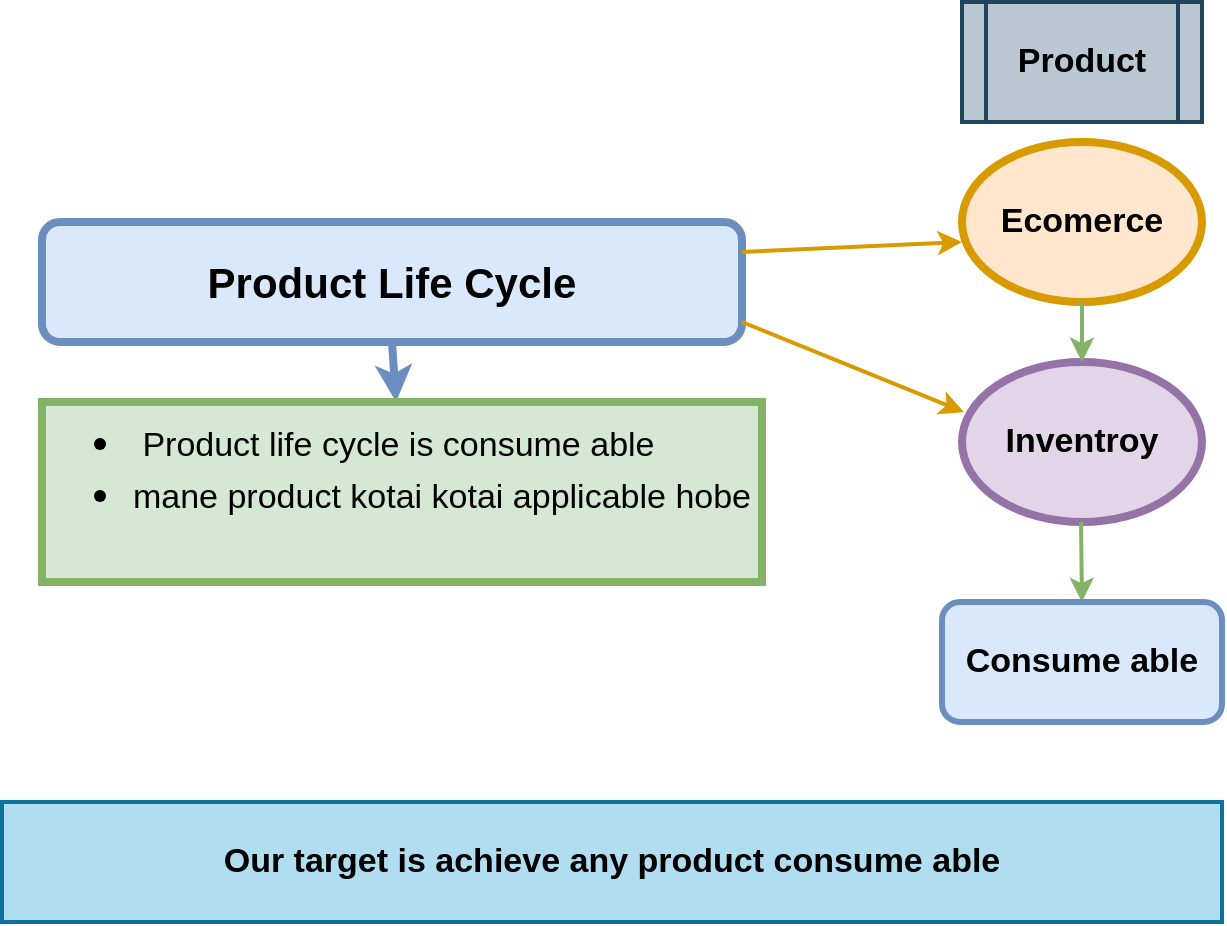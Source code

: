 <mxfile version="15.6.2" type="github" pages="2">
  <diagram id="yt76_bcJkmnAl7NNn21-" name="Page-1">
    <mxGraphModel dx="934" dy="2593" grid="1" gridSize="10" guides="1" tooltips="1" connect="1" arrows="1" fold="1" page="1" pageScale="1" pageWidth="850" pageHeight="1100" math="0" shadow="0">
      <root>
        <mxCell id="0" />
        <mxCell id="1" parent="0" />
        <mxCell id="8ZkoKAFqIA9M4nE9LBip-5" value="&lt;font style=&quot;font-size: 21px&quot;&gt;Product Life Cycle&lt;/font&gt;" style="rounded=1;whiteSpace=wrap;html=1;strokeWidth=4;fontStyle=1;fillColor=#dae8fc;strokeColor=#6c8ebf;" vertex="1" parent="1">
          <mxGeometry x="160" y="-1070" width="350" height="60" as="geometry" />
        </mxCell>
        <mxCell id="8ZkoKAFqIA9M4nE9LBip-6" value="" style="endArrow=classic;html=1;rounded=0;fontSize=21;exitX=0.5;exitY=1;exitDx=0;exitDy=0;strokeWidth=4;fillColor=#dae8fc;strokeColor=#6c8ebf;" edge="1" parent="1" source="8ZkoKAFqIA9M4nE9LBip-5" target="8ZkoKAFqIA9M4nE9LBip-7">
          <mxGeometry width="50" height="50" relative="1" as="geometry">
            <mxPoint x="322.15" y="-1011.02" as="sourcePoint" />
            <mxPoint x="322" y="-940" as="targetPoint" />
          </mxGeometry>
        </mxCell>
        <mxCell id="8ZkoKAFqIA9M4nE9LBip-7" value="&lt;div style=&quot;text-align: left&quot;&gt;&lt;ul&gt;&lt;li&gt;&lt;span style=&quot;font-size: 17px&quot;&gt;&amp;nbsp;Product life cycle is consume able&lt;/span&gt;&lt;/li&gt;&lt;li&gt;&lt;span style=&quot;font-size: 17px&quot;&gt;mane product kotai kotai applicable hobe&lt;br&gt;&lt;/span&gt;&lt;/li&gt;&lt;/ul&gt;&lt;/div&gt;&lt;font style=&quot;font-size: 17px&quot;&gt;&lt;br&gt;&lt;/font&gt;" style="rounded=0;whiteSpace=wrap;html=1;fontSize=21;strokeWidth=4;fillColor=#d5e8d4;strokeColor=#82b366;" vertex="1" parent="1">
          <mxGeometry x="160" y="-980" width="360" height="90" as="geometry" />
        </mxCell>
        <mxCell id="8ZkoKAFqIA9M4nE9LBip-8" value="&lt;b&gt;Ecomerce&lt;/b&gt;" style="ellipse;whiteSpace=wrap;html=1;fontSize=17;strokeWidth=4;fillColor=#ffe6cc;strokeColor=#d79b00;" vertex="1" parent="1">
          <mxGeometry x="620" y="-1110" width="120" height="80" as="geometry" />
        </mxCell>
        <mxCell id="8ZkoKAFqIA9M4nE9LBip-9" value="" style="endArrow=classic;html=1;rounded=0;fontSize=17;strokeWidth=2;fillColor=#ffe6cc;strokeColor=#d79b00;exitX=1;exitY=0.25;exitDx=0;exitDy=0;" edge="1" parent="1" source="8ZkoKAFqIA9M4nE9LBip-5">
          <mxGeometry width="50" height="50" relative="1" as="geometry">
            <mxPoint x="510" y="-1070" as="sourcePoint" />
            <mxPoint x="620" y="-1060" as="targetPoint" />
          </mxGeometry>
        </mxCell>
        <mxCell id="8ZkoKAFqIA9M4nE9LBip-10" value="" style="endArrow=classic;html=1;rounded=0;fontSize=17;strokeWidth=2;fillColor=#ffe6cc;strokeColor=#d79b00;entryX=0.008;entryY=0.313;entryDx=0;entryDy=0;entryPerimeter=0;" edge="1" parent="1" target="8ZkoKAFqIA9M4nE9LBip-11">
          <mxGeometry width="50" height="50" relative="1" as="geometry">
            <mxPoint x="510" y="-1020" as="sourcePoint" />
            <mxPoint x="600" y="-1010" as="targetPoint" />
          </mxGeometry>
        </mxCell>
        <mxCell id="8ZkoKAFqIA9M4nE9LBip-11" value="&lt;b&gt;Inventroy&lt;/b&gt;" style="ellipse;whiteSpace=wrap;html=1;fontSize=17;strokeWidth=4;fillColor=#e1d5e7;strokeColor=#9673a6;" vertex="1" parent="1">
          <mxGeometry x="620" y="-1000" width="120" height="80" as="geometry" />
        </mxCell>
        <mxCell id="8ZkoKAFqIA9M4nE9LBip-12" value="" style="endArrow=classic;html=1;rounded=0;fontSize=17;strokeWidth=2;exitX=0.5;exitY=1;exitDx=0;exitDy=0;entryX=0.5;entryY=0;entryDx=0;entryDy=0;fillColor=#d5e8d4;strokeColor=#82b366;" edge="1" parent="1" source="8ZkoKAFqIA9M4nE9LBip-8" target="8ZkoKAFqIA9M4nE9LBip-11">
          <mxGeometry width="50" height="50" relative="1" as="geometry">
            <mxPoint x="700" y="-1000" as="sourcePoint" />
            <mxPoint x="750" y="-1050" as="targetPoint" />
          </mxGeometry>
        </mxCell>
        <mxCell id="8ZkoKAFqIA9M4nE9LBip-13" value="" style="endArrow=classic;html=1;rounded=0;fontSize=17;strokeWidth=2;exitX=0.5;exitY=1;exitDx=0;exitDy=0;fillColor=#d5e8d4;strokeColor=#82b366;" edge="1" parent="1">
          <mxGeometry width="50" height="50" relative="1" as="geometry">
            <mxPoint x="679.5" y="-920" as="sourcePoint" />
            <mxPoint x="680" y="-880" as="targetPoint" />
          </mxGeometry>
        </mxCell>
        <mxCell id="8ZkoKAFqIA9M4nE9LBip-14" value="&lt;b&gt;Consume able&lt;/b&gt;" style="rounded=1;whiteSpace=wrap;html=1;fontSize=17;strokeWidth=3;fillColor=#dae8fc;strokeColor=#6c8ebf;" vertex="1" parent="1">
          <mxGeometry x="610" y="-880" width="140" height="60" as="geometry" />
        </mxCell>
        <mxCell id="8ZkoKAFqIA9M4nE9LBip-15" value="&lt;b&gt;Product&lt;/b&gt;" style="shape=process;whiteSpace=wrap;html=1;backgroundOutline=1;fontSize=17;strokeWidth=2;fillColor=#bac8d3;strokeColor=#23445d;" vertex="1" parent="1">
          <mxGeometry x="620" y="-1180" width="120" height="60" as="geometry" />
        </mxCell>
        <mxCell id="x1McHQmoWHt1Qu0Ffris-1" value="&lt;b&gt;Our target is achieve any product consume able&lt;/b&gt;" style="rounded=0;whiteSpace=wrap;html=1;fontSize=17;strokeWidth=2;fillColor=#b1ddf0;strokeColor=#10739e;" vertex="1" parent="1">
          <mxGeometry x="140" y="-780" width="610" height="60" as="geometry" />
        </mxCell>
      </root>
    </mxGraphModel>
  </diagram>
  <diagram id="wUXuVK7lzeDzBUgEKoNh" name="Page-2">
    <mxGraphModel dx="934" dy="393" grid="1" gridSize="10" guides="1" tooltips="1" connect="1" arrows="1" fold="1" page="1" pageScale="1" pageWidth="850" pageHeight="1100" math="0" shadow="0">
      <root>
        <mxCell id="37hczFDKBGqgZMmw7hRU-0" />
        <mxCell id="37hczFDKBGqgZMmw7hRU-1" parent="37hczFDKBGqgZMmw7hRU-0" />
        <mxCell id="23XzPQEsiqmdK9bYlkSw-0" value="&lt;b&gt;A Part of Consume able any Product , Our Target is find out the data consume able to create a Ecommerce&amp;nbsp;Application&lt;/b&gt;" style="shape=process;whiteSpace=wrap;html=1;backgroundOutline=1;fontSize=17;strokeWidth=2;fillColor=#b0e3e6;strokeColor=#0e8088;" vertex="1" parent="37hczFDKBGqgZMmw7hRU-1">
          <mxGeometry x="10" y="10" width="1230" height="60" as="geometry" />
        </mxCell>
        <mxCell id="23XzPQEsiqmdK9bYlkSw-1" value="" style="verticalAlign=top;verticalLabelPosition=bottom;labelPosition=center;align=center;html=1;outlineConnect=0;fillColor=#fad7ac;strokeColor=#b46504;gradientDirection=north;strokeWidth=2;shape=mxgraph.networks.pc;fontSize=17;" vertex="1" parent="37hczFDKBGqgZMmw7hRU-1">
          <mxGeometry x="250" y="342" width="100" height="70" as="geometry" />
        </mxCell>
        <mxCell id="23XzPQEsiqmdK9bYlkSw-2" value="" style="verticalAlign=top;verticalLabelPosition=bottom;labelPosition=center;align=center;html=1;outlineConnect=0;fillColor=#b1ddf0;strokeColor=#10739e;gradientDirection=north;strokeWidth=2;shape=mxgraph.networks.pc;fontSize=17;" vertex="1" parent="37hczFDKBGqgZMmw7hRU-1">
          <mxGeometry x="520" y="342" width="100" height="70" as="geometry" />
        </mxCell>
        <mxCell id="23XzPQEsiqmdK9bYlkSw-3" value="" style="verticalLabelPosition=bottom;verticalAlign=top;html=1;shadow=0;dashed=0;strokeWidth=1;shape=mxgraph.android.phone2;strokeColor=#0e8088;fontSize=17;fillColor=#b0e3e6;" vertex="1" parent="37hczFDKBGqgZMmw7hRU-1">
          <mxGeometry x="250" y="521" width="90" height="140" as="geometry" />
        </mxCell>
        <mxCell id="23XzPQEsiqmdK9bYlkSw-4" value="" style="verticalLabelPosition=bottom;verticalAlign=top;html=1;shadow=0;dashed=0;strokeWidth=1;shape=mxgraph.android.phone2;strokeColor=#ae4132;fontSize=17;fillColor=#fad9d5;" vertex="1" parent="37hczFDKBGqgZMmw7hRU-1">
          <mxGeometry x="530" y="521" width="90" height="140" as="geometry" />
        </mxCell>
        <mxCell id="23XzPQEsiqmdK9bYlkSw-5" value="" style="verticalLabelPosition=bottom;verticalAlign=top;html=1;shadow=0;dashed=0;strokeWidth=1;shape=mxgraph.android.phone2;strokeColor=#56517e;fontSize=17;fillColor=#d0cee2;" vertex="1" parent="37hczFDKBGqgZMmw7hRU-1">
          <mxGeometry x="390" y="643" width="90" height="140" as="geometry" />
        </mxCell>
        <mxCell id="23XzPQEsiqmdK9bYlkSw-6" value="&lt;font style=&quot;font-size: 13px&quot;&gt;&lt;b&gt;Desktop Application&lt;/b&gt;&lt;/font&gt;" style="whiteSpace=wrap;html=1;fontSize=17;strokeWidth=2;strokeColor=none;" vertex="1" parent="37hczFDKBGqgZMmw7hRU-1">
          <mxGeometry x="240" y="270" width="140" height="60" as="geometry" />
        </mxCell>
        <mxCell id="23XzPQEsiqmdK9bYlkSw-7" value="&lt;font style=&quot;font-size: 13px&quot;&gt;&lt;b&gt;Web Application&lt;/b&gt;&lt;/font&gt;" style="whiteSpace=wrap;html=1;fontSize=17;strokeWidth=2;strokeColor=none;" vertex="1" parent="37hczFDKBGqgZMmw7hRU-1">
          <mxGeometry x="505" y="270" width="140" height="60" as="geometry" />
        </mxCell>
        <mxCell id="23XzPQEsiqmdK9bYlkSw-8" value="&lt;font style=&quot;font-size: 13px&quot;&gt;&lt;b&gt;Android Application&lt;/b&gt;&lt;/font&gt;" style="whiteSpace=wrap;html=1;fontSize=17;strokeWidth=2;strokeColor=none;" vertex="1" parent="37hczFDKBGqgZMmw7hRU-1">
          <mxGeometry x="230" y="440" width="140" height="60" as="geometry" />
        </mxCell>
        <mxCell id="23XzPQEsiqmdK9bYlkSw-9" value="&lt;font style=&quot;font-size: 13px&quot;&gt;&lt;b&gt;IOS Application&lt;/b&gt;&lt;/font&gt;" style="whiteSpace=wrap;html=1;fontSize=17;strokeWidth=2;strokeColor=none;" vertex="1" parent="37hczFDKBGqgZMmw7hRU-1">
          <mxGeometry x="510" y="440" width="140" height="60" as="geometry" />
        </mxCell>
        <mxCell id="23XzPQEsiqmdK9bYlkSw-10" value="&lt;span style=&quot;font-size: 13px&quot;&gt;&lt;b&gt;Mobile Browser Means Responsive&lt;/b&gt;&lt;/span&gt;" style="whiteSpace=wrap;html=1;fontSize=17;strokeWidth=2;strokeColor=none;" vertex="1" parent="37hczFDKBGqgZMmw7hRU-1">
          <mxGeometry x="370" y="560" width="140" height="60" as="geometry" />
        </mxCell>
        <mxCell id="23XzPQEsiqmdK9bYlkSw-13" style="edgeStyle=orthogonalEdgeStyle;rounded=0;orthogonalLoop=1;jettySize=auto;html=1;fontSize=14;strokeWidth=3;fillColor=#f8cecc;strokeColor=#b85450;" edge="1" parent="37hczFDKBGqgZMmw7hRU-1" source="23XzPQEsiqmdK9bYlkSw-11">
          <mxGeometry relative="1" as="geometry">
            <mxPoint x="440" y="980" as="targetPoint" />
          </mxGeometry>
        </mxCell>
        <mxCell id="23XzPQEsiqmdK9bYlkSw-11" value="&lt;ul style=&quot;font-size: 14px&quot;&gt;&lt;li&gt;&amp;nbsp;We choose our consume able platform is desktop , web, android, ios, mobile&amp;nbsp; browser means response for ecommerce project&lt;/li&gt;&lt;/ul&gt;" style="rounded=0;whiteSpace=wrap;html=1;fontSize=13;strokeWidth=2;align=left;fillColor=#dae8fc;gradientColor=#7ea6e0;strokeColor=#6c8ebf;" vertex="1" parent="37hczFDKBGqgZMmw7hRU-1">
          <mxGeometry x="295" y="820" width="290" height="90" as="geometry" />
        </mxCell>
        <mxCell id="23XzPQEsiqmdK9bYlkSw-14" value="&lt;ul&gt;&lt;li&gt;After decide our target&lt;/li&gt;&lt;li&gt;Now decide your preferable platform to make these type application&lt;br&gt;&lt;/li&gt;&lt;li&gt;Stack stand for choose the preferable platform for any project&lt;/li&gt;&lt;/ul&gt;" style="rounded=0;whiteSpace=wrap;html=1;fontSize=14;strokeWidth=2;align=left;fillColor=#d5e8d4;gradientColor=#97d077;strokeColor=#82b366;" vertex="1" parent="37hczFDKBGqgZMmw7hRU-1">
          <mxGeometry x="295" y="978" width="290" height="102" as="geometry" />
        </mxCell>
        <mxCell id="23XzPQEsiqmdK9bYlkSw-15" value="&amp;nbsp; &amp;nbsp; &lt;b&gt;Consume able is the Which platform based our project mane amader project kotai kotai applicable hobe&lt;/b&gt;&lt;br&gt;&lt;ol&gt;&lt;li&gt;Desktop Application With responsive or not&amp;nbsp;&lt;/li&gt;&lt;li&gt;Web Application&lt;/li&gt;&lt;li&gt;Mobile Application&lt;/li&gt;&lt;/ol&gt;&lt;div&gt;&lt;ul&gt;&lt;li&gt;If we want to create any blog then our consume able is Desktop&lt;/li&gt;&lt;li&gt;If we want to create any Ecommerce then our consume able is&amp;nbsp;&lt;/li&gt;&lt;li&gt;Desktop, Web Application &amp;amp; Mobile Application&lt;/li&gt;&lt;/ul&gt;&lt;br&gt;&lt;/div&gt;" style="rounded=0;whiteSpace=wrap;html=1;fontSize=14;strokeWidth=2;align=left;fillColor=#d5e8d4;strokeColor=#82b366;" vertex="1" parent="37hczFDKBGqgZMmw7hRU-1">
          <mxGeometry x="250" y="80" width="450" height="200" as="geometry" />
        </mxCell>
        <mxCell id="23XzPQEsiqmdK9bYlkSw-16" value="Charges For creating project Different platform" style="swimlane;fontSize=14;strokeWidth=2;align=left;fillColor=#f8cecc;strokeColor=#b85450;startSize=23;" vertex="1" parent="37hczFDKBGqgZMmw7hRU-1">
          <mxGeometry x="265" y="1140" width="350" height="250" as="geometry">
            <mxRectangle x="265" y="1140" width="350" height="23" as="alternateBounds" />
          </mxGeometry>
        </mxCell>
        <mxCell id="23XzPQEsiqmdK9bYlkSw-17" value="&lt;b&gt;Web Application&amp;nbsp; =&amp;gt;&lt;/b&gt; &lt;b&gt;20,000&lt;/b&gt;" style="text;html=1;align=center;verticalAlign=middle;resizable=0;points=[];autosize=1;strokeColor=none;fillColor=none;fontSize=14;" vertex="1" parent="23XzPQEsiqmdK9bYlkSw-16">
          <mxGeometry x="20" y="40" width="200" height="20" as="geometry" />
        </mxCell>
        <mxCell id="23XzPQEsiqmdK9bYlkSw-18" value="&lt;b&gt;IOS Application&amp;nbsp; =&amp;gt;&lt;/b&gt; &lt;b&gt;1,10,000&lt;/b&gt;" style="text;html=1;align=center;verticalAlign=middle;resizable=0;points=[];autosize=1;strokeColor=none;fillColor=none;fontSize=14;" vertex="1" parent="23XzPQEsiqmdK9bYlkSw-16">
          <mxGeometry x="20" y="70" width="200" height="20" as="geometry" />
        </mxCell>
        <mxCell id="23XzPQEsiqmdK9bYlkSw-19" value="&lt;b&gt;Android Application&amp;nbsp; =&amp;gt;&lt;/b&gt;&amp;nbsp;&lt;b&gt;60,000&lt;/b&gt;" style="text;html=1;align=center;verticalAlign=middle;resizable=0;points=[];autosize=1;strokeColor=none;fillColor=none;fontSize=14;" vertex="1" parent="23XzPQEsiqmdK9bYlkSw-16">
          <mxGeometry x="20" y="100" width="220" height="20" as="geometry" />
        </mxCell>
        <mxCell id="23XzPQEsiqmdK9bYlkSw-20" value="&lt;b&gt;Server Coast&amp;nbsp; =&amp;gt;&lt;/b&gt;&amp;nbsp;2&lt;b&gt;0,000&lt;/b&gt;" style="text;html=1;align=center;verticalAlign=middle;resizable=0;points=[];autosize=1;strokeColor=none;fillColor=none;fontSize=14;" vertex="1" parent="23XzPQEsiqmdK9bYlkSw-16">
          <mxGeometry x="45" y="130" width="170" height="20" as="geometry" />
        </mxCell>
        <mxCell id="23XzPQEsiqmdK9bYlkSw-23" value="&lt;b&gt;Company Coast&amp;nbsp; =&amp;gt;&lt;/b&gt;&amp;nbsp; &amp;nbsp;5&lt;b&gt;0,000&lt;/b&gt;" style="text;html=1;align=center;verticalAlign=middle;resizable=0;points=[];autosize=1;strokeColor=none;fillColor=none;fontSize=14;" vertex="1" parent="23XzPQEsiqmdK9bYlkSw-16">
          <mxGeometry x="30" y="160" width="200" height="20" as="geometry" />
        </mxCell>
        <mxCell id="23XzPQEsiqmdK9bYlkSw-24" value="&lt;b&gt;Total&amp;nbsp; =&amp;gt;&lt;/b&gt;&amp;nbsp; &amp;nbsp;2, 6&lt;b&gt;0,000&lt;/b&gt;" style="text;html=1;align=center;verticalAlign=middle;resizable=0;points=[];autosize=1;strokeColor=none;fillColor=none;fontSize=14;" vertex="1" parent="23XzPQEsiqmdK9bYlkSw-16">
          <mxGeometry x="50" y="190" width="140" height="20" as="geometry" />
        </mxCell>
        <mxCell id="23XzPQEsiqmdK9bYlkSw-32" value="&lt;b&gt;These amount is so large and make to long time&lt;/b&gt;" style="text;html=1;align=center;verticalAlign=middle;resizable=0;points=[];autosize=1;strokeColor=none;fillColor=none;fontSize=12;" vertex="1" parent="23XzPQEsiqmdK9bYlkSw-16">
          <mxGeometry x="15" y="220" width="290" height="20" as="geometry" />
        </mxCell>
        <mxCell id="23XzPQEsiqmdK9bYlkSw-25" value="&lt;div style=&quot;font-size: 13px;&quot;&gt;&lt;b style=&quot;font-size: 13px;&quot;&gt;Consumable Means Project kotai kotai applicable hobe&lt;/b&gt;&lt;/div&gt;" style="ellipse;whiteSpace=wrap;html=1;fontSize=13;strokeWidth=2;align=center;fillColor=#dae8fc;gradientColor=#7ea6e0;strokeColor=#6c8ebf;" vertex="1" parent="37hczFDKBGqgZMmw7hRU-1">
          <mxGeometry x="370" y="390" width="150" height="90" as="geometry" />
        </mxCell>
        <mxCell id="23XzPQEsiqmdK9bYlkSw-26" value="" style="endArrow=classic;html=1;rounded=0;fontSize=12;strokeWidth=1;" edge="1" parent="37hczFDKBGqgZMmw7hRU-1" target="23XzPQEsiqmdK9bYlkSw-25">
          <mxGeometry width="50" height="50" relative="1" as="geometry">
            <mxPoint x="350" y="380" as="sourcePoint" />
            <mxPoint x="400" y="330" as="targetPoint" />
          </mxGeometry>
        </mxCell>
        <mxCell id="23XzPQEsiqmdK9bYlkSw-27" value="" style="endArrow=classic;html=1;rounded=0;fontSize=12;strokeWidth=1;exitX=0;exitY=0.364;exitDx=0;exitDy=0;exitPerimeter=0;" edge="1" parent="37hczFDKBGqgZMmw7hRU-1" source="23XzPQEsiqmdK9bYlkSw-2" target="23XzPQEsiqmdK9bYlkSw-25">
          <mxGeometry width="50" height="50" relative="1" as="geometry">
            <mxPoint x="490" y="367.51" as="sourcePoint" />
            <mxPoint x="541.443" y="400.0" as="targetPoint" />
          </mxGeometry>
        </mxCell>
        <mxCell id="23XzPQEsiqmdK9bYlkSw-28" value="" style="endArrow=classic;html=1;rounded=0;fontSize=12;strokeWidth=1;" edge="1" parent="37hczFDKBGqgZMmw7hRU-1" target="23XzPQEsiqmdK9bYlkSw-25">
          <mxGeometry width="50" height="50" relative="1" as="geometry">
            <mxPoint x="333.56" y="521" as="sourcePoint" />
            <mxPoint x="385.003" y="553.49" as="targetPoint" />
          </mxGeometry>
        </mxCell>
        <mxCell id="23XzPQEsiqmdK9bYlkSw-29" value="" style="endArrow=classic;html=1;rounded=0;fontSize=12;strokeWidth=1;" edge="1" parent="37hczFDKBGqgZMmw7hRU-1" target="23XzPQEsiqmdK9bYlkSw-25">
          <mxGeometry width="50" height="50" relative="1" as="geometry">
            <mxPoint x="530" y="520" as="sourcePoint" />
            <mxPoint x="520.003" y="582.49" as="targetPoint" />
          </mxGeometry>
        </mxCell>
        <mxCell id="23XzPQEsiqmdK9bYlkSw-30" value="" style="endArrow=classic;html=1;rounded=0;fontSize=12;strokeWidth=1;entryX=0.5;entryY=1;entryDx=0;entryDy=0;" edge="1" parent="37hczFDKBGqgZMmw7hRU-1" target="23XzPQEsiqmdK9bYlkSw-25">
          <mxGeometry width="50" height="50" relative="1" as="geometry">
            <mxPoint x="440" y="640" as="sourcePoint" />
            <mxPoint x="441" y="500" as="targetPoint" />
          </mxGeometry>
        </mxCell>
        <mxCell id="23XzPQEsiqmdK9bYlkSw-31" value="&lt;b&gt;&lt;font style=&quot;font-size: 20px&quot;&gt;Now We create the project two type platform to reduce coast and time&lt;/font&gt;&lt;/b&gt;" style="shape=process;whiteSpace=wrap;html=1;backgroundOutline=1;fontSize=12;strokeWidth=2;align=center;fillColor=#e6d0de;gradientColor=#d5739d;strokeColor=#996185;" vertex="1" parent="37hczFDKBGqgZMmw7hRU-1">
          <mxGeometry x="40" y="1450" width="890" height="60" as="geometry" />
        </mxCell>
        <mxCell id="vULKzWvLirWww_7RFDkt-0" value="Backend" style="rhombus;whiteSpace=wrap;html=1;fontSize=20;strokeWidth=2;align=center;fillColor=#fff2cc;gradientColor=#ffd966;strokeColor=#d6b656;" vertex="1" parent="37hczFDKBGqgZMmw7hRU-1">
          <mxGeometry x="540" y="1695" width="125" height="120" as="geometry" />
        </mxCell>
        <mxCell id="vULKzWvLirWww_7RFDkt-1" value="Frontend" style="shape=parallelogram;perimeter=parallelogramPerimeter;whiteSpace=wrap;html=1;fixedSize=1;fontSize=20;strokeWidth=2;align=center;fillColor=#d5e8d4;gradientColor=#97d077;strokeColor=#82b366;" vertex="1" parent="37hczFDKBGqgZMmw7hRU-1">
          <mxGeometry x="150" y="1720" width="150" height="70" as="geometry" />
        </mxCell>
        <mxCell id="vULKzWvLirWww_7RFDkt-2" value="Nextjs, PWA" style="rounded=1;whiteSpace=wrap;html=1;fontSize=20;strokeWidth=2;align=center;fillColor=#dae8fc;gradientColor=#7ea6e0;strokeColor=#6c8ebf;" vertex="1" parent="37hczFDKBGqgZMmw7hRU-1">
          <mxGeometry x="165" y="1590" width="165" height="60" as="geometry" />
        </mxCell>
        <mxCell id="vULKzWvLirWww_7RFDkt-3" value="Nextjs, Flutter" style="rounded=1;whiteSpace=wrap;html=1;fontSize=20;strokeWidth=2;align=center;fillColor=#dae8fc;gradientColor=#7ea6e0;strokeColor=#6c8ebf;" vertex="1" parent="37hczFDKBGqgZMmw7hRU-1">
          <mxGeometry x="160" y="1860" width="165" height="60" as="geometry" />
        </mxCell>
        <mxCell id="vULKzWvLirWww_7RFDkt-4" value="Nodejs" style="rounded=1;whiteSpace=wrap;html=1;fontSize=20;strokeWidth=2;align=center;fillColor=#f8cecc;gradientColor=#ea6b66;strokeColor=#b85450;" vertex="1" parent="37hczFDKBGqgZMmw7hRU-1">
          <mxGeometry x="530" y="1570" width="165" height="60" as="geometry" />
        </mxCell>
        <mxCell id="vULKzWvLirWww_7RFDkt-5" value="" style="endArrow=classic;html=1;rounded=0;fontSize=20;strokeWidth=2;exitX=0.607;exitY=-0.057;exitDx=0;exitDy=0;exitPerimeter=0;fillColor=#f8cecc;gradientColor=#ea6b66;strokeColor=#b85450;" edge="1" parent="37hczFDKBGqgZMmw7hRU-1" source="vULKzWvLirWww_7RFDkt-1">
          <mxGeometry width="50" height="50" relative="1" as="geometry">
            <mxPoint x="240" y="1710" as="sourcePoint" />
            <mxPoint x="240" y="1650" as="targetPoint" />
          </mxGeometry>
        </mxCell>
        <mxCell id="vULKzWvLirWww_7RFDkt-6" value="" style="endArrow=classic;html=1;rounded=0;fontSize=20;strokeWidth=2;fillColor=#f8cecc;gradientColor=#ea6b66;strokeColor=#b85450;" edge="1" parent="37hczFDKBGqgZMmw7hRU-1">
          <mxGeometry width="50" height="50" relative="1" as="geometry">
            <mxPoint x="240" y="1796" as="sourcePoint" />
            <mxPoint x="240" y="1860" as="targetPoint" />
          </mxGeometry>
        </mxCell>
        <mxCell id="vULKzWvLirWww_7RFDkt-7" value="" style="endArrow=classic;html=1;rounded=0;fontSize=20;strokeWidth=2;exitX=0.607;exitY=-0.057;exitDx=0;exitDy=0;exitPerimeter=0;fillColor=#f8cecc;gradientColor=#ea6b66;strokeColor=#b85450;" edge="1" parent="37hczFDKBGqgZMmw7hRU-1">
          <mxGeometry width="50" height="50" relative="1" as="geometry">
            <mxPoint x="603.02" y="1696.01" as="sourcePoint" />
            <mxPoint x="601.97" y="1630" as="targetPoint" />
          </mxGeometry>
        </mxCell>
        <mxCell id="vULKzWvLirWww_7RFDkt-8" value="&lt;ul&gt;&lt;li&gt;&lt;font style=&quot;font-size: 16px&quot;&gt;PWA for make any project to apps&lt;/font&gt;&lt;/li&gt;&lt;li&gt;&lt;font style=&quot;font-size: 16px&quot;&gt;Flutter for make any project to apps&lt;/font&gt;&lt;/li&gt;&lt;li&gt;&lt;span style=&quot;font-size: 16px&quot;&gt;Here we make any project one time and use different device.&lt;/span&gt;&lt;/li&gt;&lt;li&gt;&lt;span style=&quot;font-size: 16px&quot;&gt;Our Backend will be always Nodejs &amp;amp; Fronted will be Nextjs&lt;/span&gt;&lt;/li&gt;&lt;/ul&gt;" style="rounded=0;whiteSpace=wrap;html=1;fontSize=20;strokeWidth=2;align=left;" vertex="1" parent="37hczFDKBGqgZMmw7hRU-1">
          <mxGeometry x="150" y="1970" width="370" height="170" as="geometry" />
        </mxCell>
        <mxCell id="vULKzWvLirWww_7RFDkt-9" value="Now Charges For creating project " style="swimlane;fontSize=14;strokeWidth=2;align=left;fillColor=#d5e8d4;strokeColor=#82b366;startSize=23;gradientColor=#97d077;" vertex="1" parent="37hczFDKBGqgZMmw7hRU-1">
          <mxGeometry x="160" y="2210" width="350" height="240" as="geometry">
            <mxRectangle x="265" y="1140" width="350" height="23" as="alternateBounds" />
          </mxGeometry>
        </mxCell>
        <mxCell id="vULKzWvLirWww_7RFDkt-10" value="&lt;b&gt;Web Application&amp;nbsp; =&amp;gt;&lt;/b&gt;&amp;nbsp;&lt;b&gt;60,000&lt;/b&gt;" style="text;html=1;align=center;verticalAlign=middle;resizable=0;points=[];autosize=1;strokeColor=none;fillColor=none;fontSize=14;" vertex="1" parent="vULKzWvLirWww_7RFDkt-9">
          <mxGeometry x="20" y="40" width="200" height="20" as="geometry" />
        </mxCell>
        <mxCell id="vULKzWvLirWww_7RFDkt-13" value="&lt;b&gt;Server Coast&amp;nbsp; =&amp;gt;&lt;/b&gt;&amp;nbsp;&lt;b&gt;40,000&lt;/b&gt;" style="text;html=1;align=center;verticalAlign=middle;resizable=0;points=[];autosize=1;strokeColor=none;fillColor=none;fontSize=14;" vertex="1" parent="vULKzWvLirWww_7RFDkt-9">
          <mxGeometry x="20" y="70" width="170" height="20" as="geometry" />
        </mxCell>
        <mxCell id="vULKzWvLirWww_7RFDkt-14" value="&lt;b&gt;Company Coast&amp;nbsp; =&amp;gt;&lt;/b&gt;&amp;nbsp; &amp;nbsp;5&lt;b&gt;0,000&lt;/b&gt;" style="text;html=1;align=center;verticalAlign=middle;resizable=0;points=[];autosize=1;strokeColor=none;fillColor=none;fontSize=14;" vertex="1" parent="vULKzWvLirWww_7RFDkt-9">
          <mxGeometry x="20" y="100" width="200" height="20" as="geometry" />
        </mxCell>
        <mxCell id="vULKzWvLirWww_7RFDkt-15" value="&lt;b&gt;Total&amp;nbsp; =&amp;gt;&lt;/b&gt;&amp;nbsp; &amp;nbsp;1, 5&lt;b&gt;0,000&lt;/b&gt;" style="text;html=1;align=center;verticalAlign=middle;resizable=0;points=[];autosize=1;strokeColor=none;fillColor=none;fontSize=14;" vertex="1" parent="vULKzWvLirWww_7RFDkt-9">
          <mxGeometry x="20" y="130" width="140" height="20" as="geometry" />
        </mxCell>
        <mxCell id="vULKzWvLirWww_7RFDkt-16" value="&lt;b&gt;Now amount will be reduce previous project coast&lt;/b&gt;" style="text;html=1;align=center;verticalAlign=middle;resizable=0;points=[];autosize=1;strokeColor=none;fillColor=none;fontSize=12;" vertex="1" parent="vULKzWvLirWww_7RFDkt-9">
          <mxGeometry x="10" y="160" width="300" height="20" as="geometry" />
        </mxCell>
        <mxCell id="vULKzWvLirWww_7RFDkt-17" value="&lt;b&gt;That so why we will choose these platform&lt;/b&gt;" style="text;html=1;align=center;verticalAlign=middle;resizable=0;points=[];autosize=1;strokeColor=none;fillColor=none;fontSize=12;" vertex="1" parent="vULKzWvLirWww_7RFDkt-9">
          <mxGeometry x="9" y="190" width="260" height="20" as="geometry" />
        </mxCell>
      </root>
    </mxGraphModel>
  </diagram>
</mxfile>
